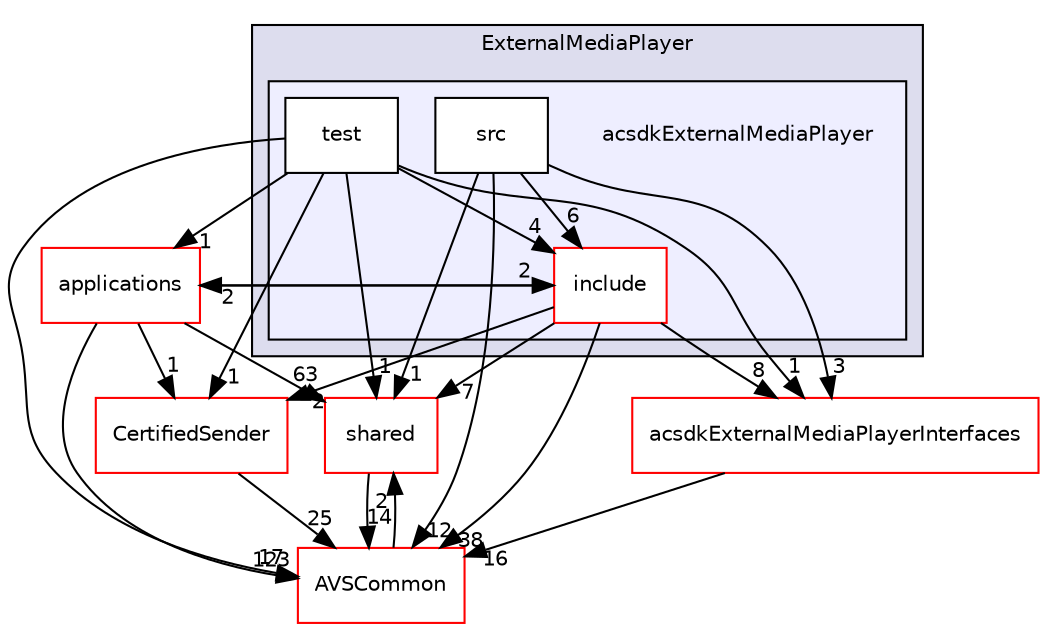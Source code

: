 digraph "/workplace/avs-device-sdk/capabilities/ExternalMediaPlayer/acsdkExternalMediaPlayer" {
  compound=true
  node [ fontsize="10", fontname="Helvetica"];
  edge [ labelfontsize="10", labelfontname="Helvetica"];
  subgraph clusterdir_729c1b4d96f1a026ff97d948c472c484 {
    graph [ bgcolor="#ddddee", pencolor="black", label="ExternalMediaPlayer" fontname="Helvetica", fontsize="10", URL="dir_729c1b4d96f1a026ff97d948c472c484.html"]
  subgraph clusterdir_a328dbaf52b46f56ba81d00ea3e009a8 {
    graph [ bgcolor="#eeeeff", pencolor="black", label="" URL="dir_a328dbaf52b46f56ba81d00ea3e009a8.html"];
    dir_a328dbaf52b46f56ba81d00ea3e009a8 [shape=plaintext label="acsdkExternalMediaPlayer"];
    dir_e695385292de98b10e97d2488623840a [shape=box label="include" color="red" fillcolor="white" style="filled" URL="dir_e695385292de98b10e97d2488623840a.html"];
    dir_72877713421ce2354c033bfc14917011 [shape=box label="src" color="black" fillcolor="white" style="filled" URL="dir_72877713421ce2354c033bfc14917011.html"];
    dir_82321b07dcefe8b4e0528095ef1dcfc3 [shape=box label="test" color="black" fillcolor="white" style="filled" URL="dir_82321b07dcefe8b4e0528095ef1dcfc3.html"];
  }
  }
  dir_9982052f7ce695d12571567315b2fafa [shape=box label="shared" fillcolor="white" style="filled" color="red" URL="dir_9982052f7ce695d12571567315b2fafa.html"];
  dir_a6e4fee11f07c3b70486e88fe92cbbdc [shape=box label="applications" fillcolor="white" style="filled" color="red" URL="dir_a6e4fee11f07c3b70486e88fe92cbbdc.html"];
  dir_cf27311ab9f4263eef70b28364b95692 [shape=box label="CertifiedSender" fillcolor="white" style="filled" color="red" URL="dir_cf27311ab9f4263eef70b28364b95692.html"];
  dir_13e65effb2bde530b17b3d5eefcd0266 [shape=box label="AVSCommon" fillcolor="white" style="filled" color="red" URL="dir_13e65effb2bde530b17b3d5eefcd0266.html"];
  dir_d8988251c9e16168886561cb4894c3d7 [shape=box label="acsdkExternalMediaPlayerInterfaces" fillcolor="white" style="filled" color="red" URL="dir_d8988251c9e16168886561cb4894c3d7.html"];
  dir_9982052f7ce695d12571567315b2fafa->dir_13e65effb2bde530b17b3d5eefcd0266 [headlabel="14", labeldistance=1.5 headhref="dir_000598_000017.html"];
  dir_72877713421ce2354c033bfc14917011->dir_9982052f7ce695d12571567315b2fafa [headlabel="1", labeldistance=1.5 headhref="dir_000331_000598.html"];
  dir_72877713421ce2354c033bfc14917011->dir_13e65effb2bde530b17b3d5eefcd0266 [headlabel="12", labeldistance=1.5 headhref="dir_000331_000017.html"];
  dir_72877713421ce2354c033bfc14917011->dir_e695385292de98b10e97d2488623840a [headlabel="6", labeldistance=1.5 headhref="dir_000331_000329.html"];
  dir_72877713421ce2354c033bfc14917011->dir_d8988251c9e16168886561cb4894c3d7 [headlabel="3", labeldistance=1.5 headhref="dir_000331_000333.html"];
  dir_a6e4fee11f07c3b70486e88fe92cbbdc->dir_9982052f7ce695d12571567315b2fafa [headlabel="63", labeldistance=1.5 headhref="dir_000028_000598.html"];
  dir_a6e4fee11f07c3b70486e88fe92cbbdc->dir_cf27311ab9f4263eef70b28364b95692 [headlabel="1", labeldistance=1.5 headhref="dir_000028_000450.html"];
  dir_a6e4fee11f07c3b70486e88fe92cbbdc->dir_13e65effb2bde530b17b3d5eefcd0266 [headlabel="123", labeldistance=1.5 headhref="dir_000028_000017.html"];
  dir_a6e4fee11f07c3b70486e88fe92cbbdc->dir_e695385292de98b10e97d2488623840a [headlabel="2", labeldistance=1.5 headhref="dir_000028_000329.html"];
  dir_cf27311ab9f4263eef70b28364b95692->dir_13e65effb2bde530b17b3d5eefcd0266 [headlabel="25", labeldistance=1.5 headhref="dir_000450_000017.html"];
  dir_13e65effb2bde530b17b3d5eefcd0266->dir_9982052f7ce695d12571567315b2fafa [headlabel="2", labeldistance=1.5 headhref="dir_000017_000598.html"];
  dir_82321b07dcefe8b4e0528095ef1dcfc3->dir_9982052f7ce695d12571567315b2fafa [headlabel="1", labeldistance=1.5 headhref="dir_000332_000598.html"];
  dir_82321b07dcefe8b4e0528095ef1dcfc3->dir_a6e4fee11f07c3b70486e88fe92cbbdc [headlabel="1", labeldistance=1.5 headhref="dir_000332_000028.html"];
  dir_82321b07dcefe8b4e0528095ef1dcfc3->dir_cf27311ab9f4263eef70b28364b95692 [headlabel="1", labeldistance=1.5 headhref="dir_000332_000450.html"];
  dir_82321b07dcefe8b4e0528095ef1dcfc3->dir_13e65effb2bde530b17b3d5eefcd0266 [headlabel="17", labeldistance=1.5 headhref="dir_000332_000017.html"];
  dir_82321b07dcefe8b4e0528095ef1dcfc3->dir_e695385292de98b10e97d2488623840a [headlabel="4", labeldistance=1.5 headhref="dir_000332_000329.html"];
  dir_82321b07dcefe8b4e0528095ef1dcfc3->dir_d8988251c9e16168886561cb4894c3d7 [headlabel="1", labeldistance=1.5 headhref="dir_000332_000333.html"];
  dir_e695385292de98b10e97d2488623840a->dir_9982052f7ce695d12571567315b2fafa [headlabel="7", labeldistance=1.5 headhref="dir_000329_000598.html"];
  dir_e695385292de98b10e97d2488623840a->dir_a6e4fee11f07c3b70486e88fe92cbbdc [headlabel="2", labeldistance=1.5 headhref="dir_000329_000028.html"];
  dir_e695385292de98b10e97d2488623840a->dir_cf27311ab9f4263eef70b28364b95692 [headlabel="2", labeldistance=1.5 headhref="dir_000329_000450.html"];
  dir_e695385292de98b10e97d2488623840a->dir_13e65effb2bde530b17b3d5eefcd0266 [headlabel="38", labeldistance=1.5 headhref="dir_000329_000017.html"];
  dir_e695385292de98b10e97d2488623840a->dir_d8988251c9e16168886561cb4894c3d7 [headlabel="8", labeldistance=1.5 headhref="dir_000329_000333.html"];
  dir_d8988251c9e16168886561cb4894c3d7->dir_13e65effb2bde530b17b3d5eefcd0266 [headlabel="16", labeldistance=1.5 headhref="dir_000333_000017.html"];
}
